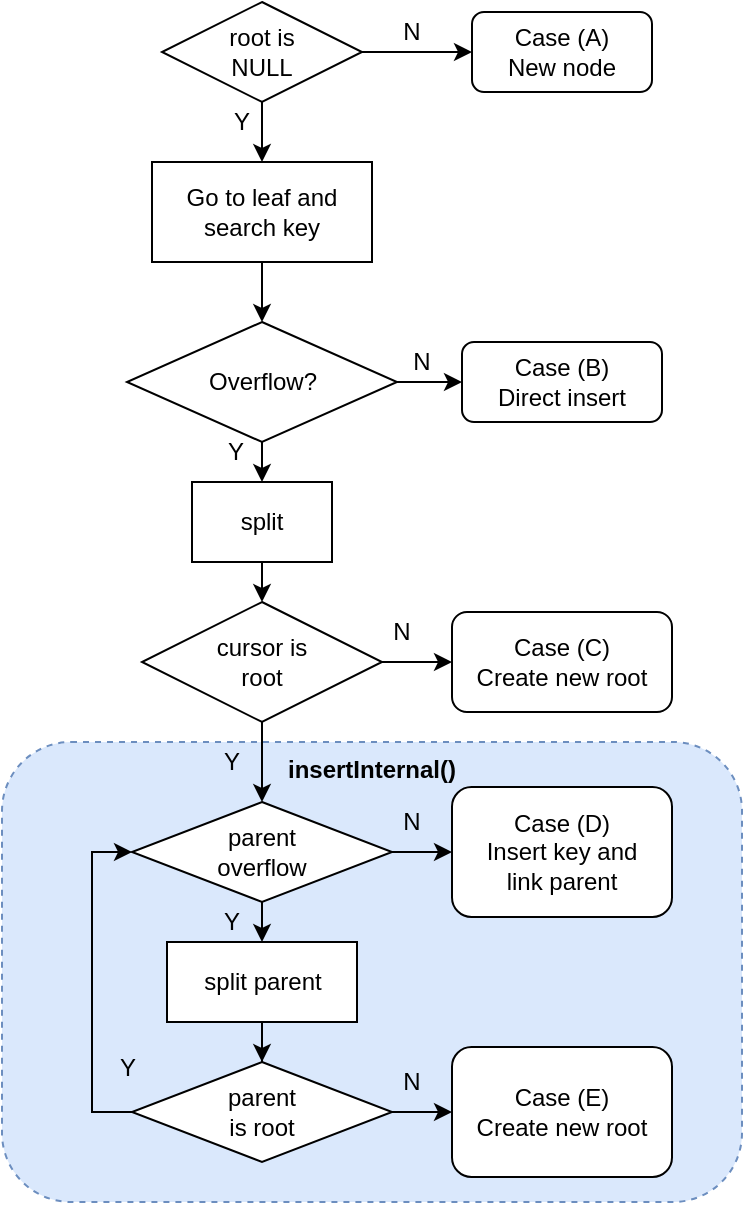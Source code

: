 <mxfile version="14.0.1" type="device"><diagram id="MbaFbY404vSVlK970Hbp" name="Page-1"><mxGraphModel dx="729" dy="444" grid="1" gridSize="10" guides="1" tooltips="1" connect="1" arrows="1" fold="1" page="1" pageScale="1" pageWidth="850" pageHeight="1100" math="0" shadow="0"><root><mxCell id="0"/><mxCell id="1" parent="0"/><mxCell id="f-VsG_I3mfNSzzOaeFGZ-24" value="&lt;b&gt;insertInternal()&lt;/b&gt;" style="rounded=1;whiteSpace=wrap;html=1;dashed=1;fillColor=#dae8fc;strokeColor=#6c8ebf;horizontal=1;verticalAlign=top;" vertex="1" parent="1"><mxGeometry x="70" y="490" width="370" height="230" as="geometry"/></mxCell><mxCell id="f-VsG_I3mfNSzzOaeFGZ-1" value="Case (A)&lt;br&gt;New node" style="rounded=1;whiteSpace=wrap;html=1;" vertex="1" parent="1"><mxGeometry x="305" y="125" width="90" height="40" as="geometry"/></mxCell><mxCell id="f-VsG_I3mfNSzzOaeFGZ-3" style="edgeStyle=orthogonalEdgeStyle;rounded=0;orthogonalLoop=1;jettySize=auto;html=1;exitX=1;exitY=0.5;exitDx=0;exitDy=0;entryX=0;entryY=0.5;entryDx=0;entryDy=0;" edge="1" parent="1" source="f-VsG_I3mfNSzzOaeFGZ-2" target="f-VsG_I3mfNSzzOaeFGZ-1"><mxGeometry relative="1" as="geometry"/></mxCell><mxCell id="f-VsG_I3mfNSzzOaeFGZ-12" style="edgeStyle=orthogonalEdgeStyle;rounded=0;orthogonalLoop=1;jettySize=auto;html=1;exitX=0.5;exitY=1;exitDx=0;exitDy=0;entryX=0.5;entryY=0;entryDx=0;entryDy=0;" edge="1" parent="1" source="f-VsG_I3mfNSzzOaeFGZ-2" target="f-VsG_I3mfNSzzOaeFGZ-4"><mxGeometry relative="1" as="geometry"/></mxCell><mxCell id="f-VsG_I3mfNSzzOaeFGZ-2" value="root is &lt;br&gt;NULL" style="rhombus;whiteSpace=wrap;html=1;" vertex="1" parent="1"><mxGeometry x="150" y="120" width="100" height="50" as="geometry"/></mxCell><mxCell id="f-VsG_I3mfNSzzOaeFGZ-13" value="" style="edgeStyle=orthogonalEdgeStyle;rounded=0;orthogonalLoop=1;jettySize=auto;html=1;" edge="1" parent="1" source="f-VsG_I3mfNSzzOaeFGZ-4" target="f-VsG_I3mfNSzzOaeFGZ-5"><mxGeometry relative="1" as="geometry"/></mxCell><mxCell id="f-VsG_I3mfNSzzOaeFGZ-4" value="Go to leaf and &lt;br&gt;search key" style="rounded=0;whiteSpace=wrap;html=1;" vertex="1" parent="1"><mxGeometry x="145" y="200" width="110" height="50" as="geometry"/></mxCell><mxCell id="f-VsG_I3mfNSzzOaeFGZ-11" style="edgeStyle=orthogonalEdgeStyle;rounded=0;orthogonalLoop=1;jettySize=auto;html=1;exitX=1;exitY=0.5;exitDx=0;exitDy=0;entryX=0;entryY=0.5;entryDx=0;entryDy=0;" edge="1" parent="1" source="f-VsG_I3mfNSzzOaeFGZ-5" target="f-VsG_I3mfNSzzOaeFGZ-10"><mxGeometry relative="1" as="geometry"/></mxCell><mxCell id="f-VsG_I3mfNSzzOaeFGZ-17" style="edgeStyle=orthogonalEdgeStyle;rounded=0;orthogonalLoop=1;jettySize=auto;html=1;exitX=0.5;exitY=1;exitDx=0;exitDy=0;entryX=0.5;entryY=0;entryDx=0;entryDy=0;" edge="1" parent="1" source="f-VsG_I3mfNSzzOaeFGZ-5" target="f-VsG_I3mfNSzzOaeFGZ-6"><mxGeometry relative="1" as="geometry"/></mxCell><mxCell id="f-VsG_I3mfNSzzOaeFGZ-5" value="Overflow?" style="rhombus;whiteSpace=wrap;html=1;" vertex="1" parent="1"><mxGeometry x="132.5" y="280" width="135" height="60" as="geometry"/></mxCell><mxCell id="f-VsG_I3mfNSzzOaeFGZ-18" style="edgeStyle=orthogonalEdgeStyle;rounded=0;orthogonalLoop=1;jettySize=auto;html=1;exitX=0.5;exitY=1;exitDx=0;exitDy=0;entryX=0.5;entryY=0;entryDx=0;entryDy=0;" edge="1" parent="1" source="f-VsG_I3mfNSzzOaeFGZ-6" target="f-VsG_I3mfNSzzOaeFGZ-7"><mxGeometry relative="1" as="geometry"/></mxCell><mxCell id="f-VsG_I3mfNSzzOaeFGZ-6" value="split" style="rounded=0;whiteSpace=wrap;html=1;" vertex="1" parent="1"><mxGeometry x="165" y="360" width="70" height="40" as="geometry"/></mxCell><mxCell id="f-VsG_I3mfNSzzOaeFGZ-20" style="edgeStyle=orthogonalEdgeStyle;rounded=0;orthogonalLoop=1;jettySize=auto;html=1;exitX=1;exitY=0.5;exitDx=0;exitDy=0;entryX=0;entryY=0.5;entryDx=0;entryDy=0;" edge="1" parent="1" source="f-VsG_I3mfNSzzOaeFGZ-7" target="f-VsG_I3mfNSzzOaeFGZ-19"><mxGeometry relative="1" as="geometry"/></mxCell><mxCell id="f-VsG_I3mfNSzzOaeFGZ-21" style="edgeStyle=orthogonalEdgeStyle;rounded=0;orthogonalLoop=1;jettySize=auto;html=1;exitX=0.5;exitY=1;exitDx=0;exitDy=0;" edge="1" parent="1" source="f-VsG_I3mfNSzzOaeFGZ-7" target="f-VsG_I3mfNSzzOaeFGZ-9"><mxGeometry relative="1" as="geometry"/></mxCell><mxCell id="f-VsG_I3mfNSzzOaeFGZ-7" value="cursor is &lt;br&gt;root" style="rhombus;whiteSpace=wrap;html=1;" vertex="1" parent="1"><mxGeometry x="140" y="420" width="120" height="60" as="geometry"/></mxCell><mxCell id="f-VsG_I3mfNSzzOaeFGZ-23" style="edgeStyle=orthogonalEdgeStyle;rounded=0;orthogonalLoop=1;jettySize=auto;html=1;exitX=1;exitY=0.5;exitDx=0;exitDy=0;entryX=0;entryY=0.5;entryDx=0;entryDy=0;" edge="1" parent="1" source="f-VsG_I3mfNSzzOaeFGZ-9" target="f-VsG_I3mfNSzzOaeFGZ-22"><mxGeometry relative="1" as="geometry"/></mxCell><mxCell id="f-VsG_I3mfNSzzOaeFGZ-26" style="edgeStyle=orthogonalEdgeStyle;rounded=0;orthogonalLoop=1;jettySize=auto;html=1;exitX=0.5;exitY=1;exitDx=0;exitDy=0;entryX=0.5;entryY=0;entryDx=0;entryDy=0;" edge="1" parent="1" source="f-VsG_I3mfNSzzOaeFGZ-9" target="f-VsG_I3mfNSzzOaeFGZ-25"><mxGeometry relative="1" as="geometry"/></mxCell><mxCell id="f-VsG_I3mfNSzzOaeFGZ-9" value="parent&lt;br&gt;overflow" style="rhombus;whiteSpace=wrap;html=1;" vertex="1" parent="1"><mxGeometry x="135" y="520" width="130" height="50" as="geometry"/></mxCell><mxCell id="f-VsG_I3mfNSzzOaeFGZ-10" value="Case (B)&lt;br&gt;Direct insert" style="rounded=1;whiteSpace=wrap;html=1;" vertex="1" parent="1"><mxGeometry x="300" y="290" width="100" height="40" as="geometry"/></mxCell><mxCell id="f-VsG_I3mfNSzzOaeFGZ-19" value="Case (C)&lt;br&gt;Create new root" style="rounded=1;whiteSpace=wrap;html=1;" vertex="1" parent="1"><mxGeometry x="295" y="425" width="110" height="50" as="geometry"/></mxCell><mxCell id="f-VsG_I3mfNSzzOaeFGZ-22" value="Case (D)&lt;br&gt;Insert key and &lt;br&gt;link parent" style="rounded=1;whiteSpace=wrap;html=1;" vertex="1" parent="1"><mxGeometry x="295" y="512.5" width="110" height="65" as="geometry"/></mxCell><mxCell id="f-VsG_I3mfNSzzOaeFGZ-41" style="edgeStyle=orthogonalEdgeStyle;rounded=0;orthogonalLoop=1;jettySize=auto;html=1;exitX=0.5;exitY=1;exitDx=0;exitDy=0;" edge="1" parent="1" source="f-VsG_I3mfNSzzOaeFGZ-25" target="f-VsG_I3mfNSzzOaeFGZ-27"><mxGeometry relative="1" as="geometry"/></mxCell><mxCell id="f-VsG_I3mfNSzzOaeFGZ-25" value="split parent" style="rounded=0;whiteSpace=wrap;html=1;" vertex="1" parent="1"><mxGeometry x="152.5" y="590" width="95" height="40" as="geometry"/></mxCell><mxCell id="f-VsG_I3mfNSzzOaeFGZ-29" value="" style="edgeStyle=orthogonalEdgeStyle;rounded=0;orthogonalLoop=1;jettySize=auto;html=1;" edge="1" parent="1" source="f-VsG_I3mfNSzzOaeFGZ-27" target="f-VsG_I3mfNSzzOaeFGZ-28"><mxGeometry relative="1" as="geometry"/></mxCell><mxCell id="f-VsG_I3mfNSzzOaeFGZ-31" style="edgeStyle=orthogonalEdgeStyle;rounded=0;orthogonalLoop=1;jettySize=auto;html=1;exitX=0;exitY=0.5;exitDx=0;exitDy=0;entryX=0;entryY=0.5;entryDx=0;entryDy=0;" edge="1" parent="1" source="f-VsG_I3mfNSzzOaeFGZ-27" target="f-VsG_I3mfNSzzOaeFGZ-9"><mxGeometry relative="1" as="geometry"/></mxCell><mxCell id="f-VsG_I3mfNSzzOaeFGZ-27" value="parent&lt;br&gt;is root" style="rhombus;whiteSpace=wrap;html=1;" vertex="1" parent="1"><mxGeometry x="135" y="650" width="130" height="50" as="geometry"/></mxCell><mxCell id="f-VsG_I3mfNSzzOaeFGZ-28" value="Case (E)&lt;br&gt;Create new root" style="rounded=1;whiteSpace=wrap;html=1;" vertex="1" parent="1"><mxGeometry x="295" y="642.5" width="110" height="65" as="geometry"/></mxCell><mxCell id="f-VsG_I3mfNSzzOaeFGZ-33" value="Y" style="text;html=1;strokeColor=none;fillColor=none;align=center;verticalAlign=middle;whiteSpace=wrap;rounded=0;dashed=1;" vertex="1" parent="1"><mxGeometry x="165" y="570" width="40" height="20" as="geometry"/></mxCell><mxCell id="f-VsG_I3mfNSzzOaeFGZ-34" value="N" style="text;html=1;strokeColor=none;fillColor=none;align=center;verticalAlign=middle;whiteSpace=wrap;rounded=0;dashed=1;" vertex="1" parent="1"><mxGeometry x="255" y="520" width="40" height="20" as="geometry"/></mxCell><mxCell id="f-VsG_I3mfNSzzOaeFGZ-35" value="N" style="text;html=1;strokeColor=none;fillColor=none;align=center;verticalAlign=middle;whiteSpace=wrap;rounded=0;dashed=1;" vertex="1" parent="1"><mxGeometry x="250" y="425" width="40" height="20" as="geometry"/></mxCell><mxCell id="f-VsG_I3mfNSzzOaeFGZ-36" value="Y" style="text;html=1;strokeColor=none;fillColor=none;align=center;verticalAlign=middle;whiteSpace=wrap;rounded=0;dashed=1;" vertex="1" parent="1"><mxGeometry x="165" y="490" width="40" height="20" as="geometry"/></mxCell><mxCell id="f-VsG_I3mfNSzzOaeFGZ-37" value="N" style="text;html=1;strokeColor=none;fillColor=none;align=center;verticalAlign=middle;whiteSpace=wrap;rounded=0;dashed=1;" vertex="1" parent="1"><mxGeometry x="260" y="290" width="40" height="20" as="geometry"/></mxCell><mxCell id="f-VsG_I3mfNSzzOaeFGZ-38" value="Y" style="text;html=1;strokeColor=none;fillColor=none;align=center;verticalAlign=middle;whiteSpace=wrap;rounded=0;dashed=1;" vertex="1" parent="1"><mxGeometry x="167" y="335" width="40" height="20" as="geometry"/></mxCell><mxCell id="f-VsG_I3mfNSzzOaeFGZ-39" value="N" style="text;html=1;strokeColor=none;fillColor=none;align=center;verticalAlign=middle;whiteSpace=wrap;rounded=0;dashed=1;" vertex="1" parent="1"><mxGeometry x="255" y="125" width="40" height="20" as="geometry"/></mxCell><mxCell id="f-VsG_I3mfNSzzOaeFGZ-40" value="Y" style="text;html=1;strokeColor=none;fillColor=none;align=center;verticalAlign=middle;whiteSpace=wrap;rounded=0;dashed=1;" vertex="1" parent="1"><mxGeometry x="170" y="170" width="40" height="20" as="geometry"/></mxCell><mxCell id="f-VsG_I3mfNSzzOaeFGZ-42" value="N" style="text;html=1;strokeColor=none;fillColor=none;align=center;verticalAlign=middle;whiteSpace=wrap;rounded=0;dashed=1;" vertex="1" parent="1"><mxGeometry x="255" y="650" width="40" height="20" as="geometry"/></mxCell><mxCell id="f-VsG_I3mfNSzzOaeFGZ-43" value="Y" style="text;html=1;strokeColor=none;fillColor=none;align=center;verticalAlign=middle;whiteSpace=wrap;rounded=0;dashed=1;" vertex="1" parent="1"><mxGeometry x="112.5" y="642.5" width="40" height="20" as="geometry"/></mxCell></root></mxGraphModel></diagram></mxfile>